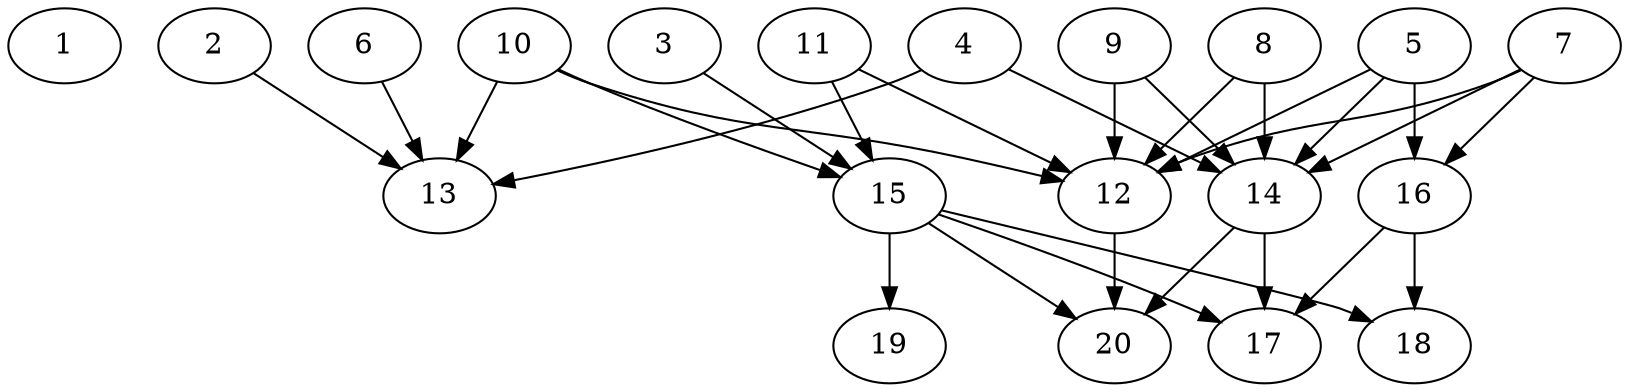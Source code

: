 // DAG automatically generated by daggen at Wed Jul 24 21:20:53 2019
// ./daggen --dot -n 20 --ccr 0.5 --fat 0.8 --regular 0.5 --density 0.7 --mindata 5242880 --maxdata 52428800 
digraph G {
  1 [size="96507904", alpha="0.02", expect_size="48253952"] 
  2 [size="68988928", alpha="0.03", expect_size="34494464"] 
  2 -> 13 [size ="34494464"]
  3 [size="103073792", alpha="0.07", expect_size="51536896"] 
  3 -> 15 [size ="51536896"]
  4 [size="76949504", alpha="0.02", expect_size="38474752"] 
  4 -> 13 [size ="38474752"]
  4 -> 14 [size ="38474752"]
  5 [size="42221568", alpha="0.01", expect_size="21110784"] 
  5 -> 12 [size ="21110784"]
  5 -> 14 [size ="21110784"]
  5 -> 16 [size ="21110784"]
  6 [size="95348736", alpha="0.09", expect_size="47674368"] 
  6 -> 13 [size ="47674368"]
  7 [size="76007424", alpha="0.10", expect_size="38003712"] 
  7 -> 12 [size ="38003712"]
  7 -> 14 [size ="38003712"]
  7 -> 16 [size ="38003712"]
  8 [size="79677440", alpha="0.16", expect_size="39838720"] 
  8 -> 12 [size ="39838720"]
  8 -> 14 [size ="39838720"]
  9 [size="93331456", alpha="0.09", expect_size="46665728"] 
  9 -> 12 [size ="46665728"]
  9 -> 14 [size ="46665728"]
  10 [size="12519424", alpha="0.09", expect_size="6259712"] 
  10 -> 12 [size ="6259712"]
  10 -> 13 [size ="6259712"]
  10 -> 15 [size ="6259712"]
  11 [size="82575360", alpha="0.14", expect_size="41287680"] 
  11 -> 12 [size ="41287680"]
  11 -> 15 [size ="41287680"]
  12 [size="93509632", alpha="0.03", expect_size="46754816"] 
  12 -> 20 [size ="46754816"]
  13 [size="13901824", alpha="0.12", expect_size="6950912"] 
  14 [size="44724224", alpha="0.07", expect_size="22362112"] 
  14 -> 17 [size ="22362112"]
  14 -> 20 [size ="22362112"]
  15 [size="53897216", alpha="0.08", expect_size="26948608"] 
  15 -> 17 [size ="26948608"]
  15 -> 18 [size ="26948608"]
  15 -> 19 [size ="26948608"]
  15 -> 20 [size ="26948608"]
  16 [size="56315904", alpha="0.13", expect_size="28157952"] 
  16 -> 17 [size ="28157952"]
  16 -> 18 [size ="28157952"]
  17 [size="98686976", alpha="0.06", expect_size="49343488"] 
  18 [size="51417088", alpha="0.07", expect_size="25708544"] 
  19 [size="34789376", alpha="0.17", expect_size="17394688"] 
  20 [size="76070912", alpha="0.20", expect_size="38035456"] 
}
